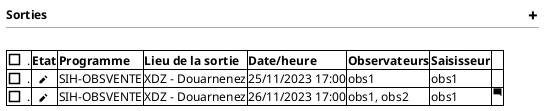 @startsalt
{
  <b>Sorties                                                                                                                                                          <&plus>
  --
  .
	{#

     [ ]. | <b>Etat | <b>Programme | <b>Lieu de la sortie | <b>Date/heure | <b>Observateurs | <b>Saisisseur | .
     [ ]. | <b>  <&pencil> | SIH-OBSVENTE | XDZ - Douarnenez | 25/11/2023 17:00 | obs1 | obs1
     [ ]. | <b>  <&pencil> | SIH-OBSVENTE | XDZ - Douarnenez | 26/11/2023 17:00 | obs1, obs2 | obs1 | <&comment-square>
    }

}
@endsalt